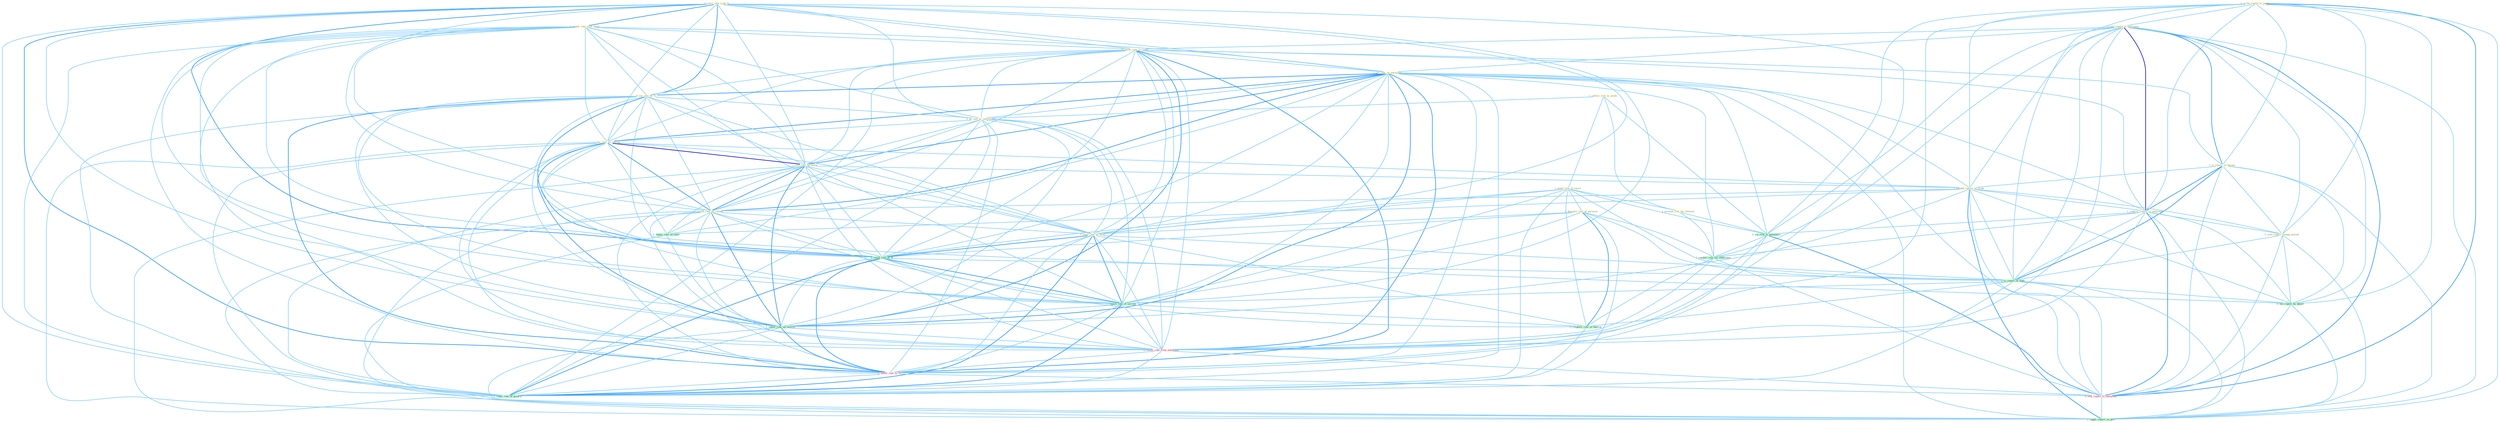 Graph G{ 
    node
    [shape=polygon,style=filled,width=.5,height=.06,color="#BDFCC9",fixedsize=true,fontsize=4,
    fontcolor="#2f4f4f"];
    {node
    [color="#ffffe0", fontcolor="#8b7d6b"] "0_carri_rate_with_% " "0_write_report_to_panel " "0_negoti_rate_with_thrift " "1_reflect_risk_as_profil " "0_told_report_in_entitynam " "0_lower_rate_in_come " "1_cut_rate_on_entitynam " "0_cut_rate_by_% " "0_us_rate_as_instrument " "1_avoid_risk_of_reject " "1_is_report_in_bureau " "1_downsiz_role_of_parastat " "1_rais_rate_on_contain " "1_rais_rate_on_stock " "1_expand_report_on_trade " "1_present_risk_for_investor " "1_set_rate_on_refund " "1_confirm_report_in_entitynam " "0_seen_report_among_patient " "1_slash_rate_of_taxat "}
{node [color="#fff0f5", fontcolor="#b22222"] "0_receiv_rate_from_entitynam " "0_lower_rate_to_% " "0_sent_report_to_entitynam "}
edge [color="#B0E2FF"];

	"0_carri_rate_with_% " -- "0_negoti_rate_with_thrift " [w="2", color="#1e90ff" , len=0.8];
	"0_carri_rate_with_% " -- "0_lower_rate_in_come " [w="1", color="#87cefa" ];
	"0_carri_rate_with_% " -- "1_cut_rate_on_entitynam " [w="1", color="#87cefa" ];
	"0_carri_rate_with_% " -- "0_cut_rate_by_% " [w="2", color="#1e90ff" , len=0.8];
	"0_carri_rate_with_% " -- "0_us_rate_as_instrument " [w="1", color="#87cefa" ];
	"0_carri_rate_with_% " -- "1_rais_rate_on_contain " [w="1", color="#87cefa" ];
	"0_carri_rate_with_% " -- "1_rais_rate_on_stock " [w="1", color="#87cefa" ];
	"0_carri_rate_with_% " -- "1_set_rate_on_refund " [w="1", color="#87cefa" ];
	"0_carri_rate_with_% " -- "1_slash_rate_of_taxat " [w="1", color="#87cefa" ];
	"0_carri_rate_with_% " -- "1_reach_rate_of_% " [w="2", color="#1e90ff" , len=0.8];
	"0_carri_rate_with_% " -- "1_expect_rate_of_increas " [w="1", color="#87cefa" ];
	"0_carri_rate_with_% " -- "1_lower_rate_on_million " [w="1", color="#87cefa" ];
	"0_carri_rate_with_% " -- "0_receiv_rate_from_entitynam " [w="1", color="#87cefa" ];
	"0_carri_rate_with_% " -- "0_lower_rate_to_% " [w="2", color="#1e90ff" , len=0.8];
	"0_carri_rate_with_% " -- "1_reduc_rate_of_growth " [w="1", color="#87cefa" ];
	"0_write_report_to_panel " -- "0_told_report_in_entitynam " [w="1", color="#87cefa" ];
	"0_write_report_to_panel " -- "1_is_report_in_bureau " [w="1", color="#87cefa" ];
	"0_write_report_to_panel " -- "1_expand_report_on_trade " [w="1", color="#87cefa" ];
	"0_write_report_to_panel " -- "1_confirm_report_in_entitynam " [w="1", color="#87cefa" ];
	"0_write_report_to_panel " -- "0_seen_report_among_patient " [w="1", color="#87cefa" ];
	"0_write_report_to_panel " -- "1_wa_risk_to_entitynam " [w="1", color="#87cefa" ];
	"0_write_report_to_panel " -- "1_is_report_of_topic " [w="1", color="#87cefa" ];
	"0_write_report_to_panel " -- "0_file_report_by_phone " [w="1", color="#87cefa" ];
	"0_write_report_to_panel " -- "0_lower_rate_to_% " [w="1", color="#87cefa" ];
	"0_write_report_to_panel " -- "0_sent_report_to_entitynam " [w="2", color="#1e90ff" , len=0.8];
	"0_write_report_to_panel " -- "1_suppli_report_on_plan " [w="1", color="#87cefa" ];
	"0_negoti_rate_with_thrift " -- "0_lower_rate_in_come " [w="1", color="#87cefa" ];
	"0_negoti_rate_with_thrift " -- "1_cut_rate_on_entitynam " [w="1", color="#87cefa" ];
	"0_negoti_rate_with_thrift " -- "0_cut_rate_by_% " [w="1", color="#87cefa" ];
	"0_negoti_rate_with_thrift " -- "0_us_rate_as_instrument " [w="1", color="#87cefa" ];
	"0_negoti_rate_with_thrift " -- "1_rais_rate_on_contain " [w="1", color="#87cefa" ];
	"0_negoti_rate_with_thrift " -- "1_rais_rate_on_stock " [w="1", color="#87cefa" ];
	"0_negoti_rate_with_thrift " -- "1_set_rate_on_refund " [w="1", color="#87cefa" ];
	"0_negoti_rate_with_thrift " -- "1_slash_rate_of_taxat " [w="1", color="#87cefa" ];
	"0_negoti_rate_with_thrift " -- "1_reach_rate_of_% " [w="1", color="#87cefa" ];
	"0_negoti_rate_with_thrift " -- "1_expect_rate_of_increas " [w="1", color="#87cefa" ];
	"0_negoti_rate_with_thrift " -- "1_lower_rate_on_million " [w="1", color="#87cefa" ];
	"0_negoti_rate_with_thrift " -- "0_receiv_rate_from_entitynam " [w="1", color="#87cefa" ];
	"0_negoti_rate_with_thrift " -- "0_lower_rate_to_% " [w="1", color="#87cefa" ];
	"0_negoti_rate_with_thrift " -- "1_reduc_rate_of_growth " [w="1", color="#87cefa" ];
	"1_reflect_risk_as_profil " -- "0_us_rate_as_instrument " [w="1", color="#87cefa" ];
	"1_reflect_risk_as_profil " -- "1_avoid_risk_of_reject " [w="1", color="#87cefa" ];
	"1_reflect_risk_as_profil " -- "1_present_risk_for_investor " [w="1", color="#87cefa" ];
	"1_reflect_risk_as_profil " -- "1_wa_risk_to_entitynam " [w="1", color="#87cefa" ];
	"0_told_report_in_entitynam " -- "0_lower_rate_in_come " [w="1", color="#87cefa" ];
	"0_told_report_in_entitynam " -- "1_cut_rate_on_entitynam " [w="1", color="#87cefa" ];
	"0_told_report_in_entitynam " -- "1_is_report_in_bureau " [w="2", color="#1e90ff" , len=0.8];
	"0_told_report_in_entitynam " -- "1_expand_report_on_trade " [w="1", color="#87cefa" ];
	"0_told_report_in_entitynam " -- "1_confirm_report_in_entitynam " [w="3", color="#0000cd" , len=0.6];
	"0_told_report_in_entitynam " -- "0_seen_report_among_patient " [w="1", color="#87cefa" ];
	"0_told_report_in_entitynam " -- "1_wa_risk_to_entitynam " [w="1", color="#87cefa" ];
	"0_told_report_in_entitynam " -- "1_support_role_for_entitynam " [w="1", color="#87cefa" ];
	"0_told_report_in_entitynam " -- "1_is_report_of_topic " [w="1", color="#87cefa" ];
	"0_told_report_in_entitynam " -- "0_receiv_rate_from_entitynam " [w="1", color="#87cefa" ];
	"0_told_report_in_entitynam " -- "0_file_report_by_phone " [w="1", color="#87cefa" ];
	"0_told_report_in_entitynam " -- "0_sent_report_to_entitynam " [w="2", color="#1e90ff" , len=0.8];
	"0_told_report_in_entitynam " -- "1_suppli_report_on_plan " [w="1", color="#87cefa" ];
	"0_lower_rate_in_come " -- "1_cut_rate_on_entitynam " [w="1", color="#87cefa" ];
	"0_lower_rate_in_come " -- "0_cut_rate_by_% " [w="1", color="#87cefa" ];
	"0_lower_rate_in_come " -- "0_us_rate_as_instrument " [w="1", color="#87cefa" ];
	"0_lower_rate_in_come " -- "1_is_report_in_bureau " [w="1", color="#87cefa" ];
	"0_lower_rate_in_come " -- "1_rais_rate_on_contain " [w="1", color="#87cefa" ];
	"0_lower_rate_in_come " -- "1_rais_rate_on_stock " [w="1", color="#87cefa" ];
	"0_lower_rate_in_come " -- "1_set_rate_on_refund " [w="1", color="#87cefa" ];
	"0_lower_rate_in_come " -- "1_confirm_report_in_entitynam " [w="1", color="#87cefa" ];
	"0_lower_rate_in_come " -- "1_slash_rate_of_taxat " [w="1", color="#87cefa" ];
	"0_lower_rate_in_come " -- "1_reach_rate_of_% " [w="1", color="#87cefa" ];
	"0_lower_rate_in_come " -- "1_expect_rate_of_increas " [w="1", color="#87cefa" ];
	"0_lower_rate_in_come " -- "1_lower_rate_on_million " [w="2", color="#1e90ff" , len=0.8];
	"0_lower_rate_in_come " -- "0_receiv_rate_from_entitynam " [w="1", color="#87cefa" ];
	"0_lower_rate_in_come " -- "0_lower_rate_to_% " [w="2", color="#1e90ff" , len=0.8];
	"0_lower_rate_in_come " -- "1_reduc_rate_of_growth " [w="1", color="#87cefa" ];
	"1_cut_rate_on_entitynam " -- "0_cut_rate_by_% " [w="2", color="#1e90ff" , len=0.8];
	"1_cut_rate_on_entitynam " -- "0_us_rate_as_instrument " [w="1", color="#87cefa" ];
	"1_cut_rate_on_entitynam " -- "1_rais_rate_on_contain " [w="2", color="#1e90ff" , len=0.8];
	"1_cut_rate_on_entitynam " -- "1_rais_rate_on_stock " [w="2", color="#1e90ff" , len=0.8];
	"1_cut_rate_on_entitynam " -- "1_expand_report_on_trade " [w="1", color="#87cefa" ];
	"1_cut_rate_on_entitynam " -- "1_set_rate_on_refund " [w="2", color="#1e90ff" , len=0.8];
	"1_cut_rate_on_entitynam " -- "1_confirm_report_in_entitynam " [w="1", color="#87cefa" ];
	"1_cut_rate_on_entitynam " -- "1_slash_rate_of_taxat " [w="1", color="#87cefa" ];
	"1_cut_rate_on_entitynam " -- "1_wa_risk_to_entitynam " [w="1", color="#87cefa" ];
	"1_cut_rate_on_entitynam " -- "1_impos_rule_on_state " [w="1", color="#87cefa" ];
	"1_cut_rate_on_entitynam " -- "1_support_role_for_entitynam " [w="1", color="#87cefa" ];
	"1_cut_rate_on_entitynam " -- "1_reach_rate_of_% " [w="1", color="#87cefa" ];
	"1_cut_rate_on_entitynam " -- "1_expect_rate_of_increas " [w="1", color="#87cefa" ];
	"1_cut_rate_on_entitynam " -- "1_lower_rate_on_million " [w="2", color="#1e90ff" , len=0.8];
	"1_cut_rate_on_entitynam " -- "0_receiv_rate_from_entitynam " [w="2", color="#1e90ff" , len=0.8];
	"1_cut_rate_on_entitynam " -- "0_lower_rate_to_% " [w="1", color="#87cefa" ];
	"1_cut_rate_on_entitynam " -- "0_sent_report_to_entitynam " [w="1", color="#87cefa" ];
	"1_cut_rate_on_entitynam " -- "1_suppli_report_on_plan " [w="1", color="#87cefa" ];
	"1_cut_rate_on_entitynam " -- "1_reduc_rate_of_growth " [w="1", color="#87cefa" ];
	"0_cut_rate_by_% " -- "0_us_rate_as_instrument " [w="1", color="#87cefa" ];
	"0_cut_rate_by_% " -- "1_rais_rate_on_contain " [w="1", color="#87cefa" ];
	"0_cut_rate_by_% " -- "1_rais_rate_on_stock " [w="1", color="#87cefa" ];
	"0_cut_rate_by_% " -- "1_set_rate_on_refund " [w="1", color="#87cefa" ];
	"0_cut_rate_by_% " -- "1_slash_rate_of_taxat " [w="1", color="#87cefa" ];
	"0_cut_rate_by_% " -- "1_reach_rate_of_% " [w="2", color="#1e90ff" , len=0.8];
	"0_cut_rate_by_% " -- "1_expect_rate_of_increas " [w="1", color="#87cefa" ];
	"0_cut_rate_by_% " -- "1_lower_rate_on_million " [w="1", color="#87cefa" ];
	"0_cut_rate_by_% " -- "0_receiv_rate_from_entitynam " [w="1", color="#87cefa" ];
	"0_cut_rate_by_% " -- "0_file_report_by_phone " [w="1", color="#87cefa" ];
	"0_cut_rate_by_% " -- "0_lower_rate_to_% " [w="2", color="#1e90ff" , len=0.8];
	"0_cut_rate_by_% " -- "1_reduc_rate_of_growth " [w="1", color="#87cefa" ];
	"0_us_rate_as_instrument " -- "1_rais_rate_on_contain " [w="1", color="#87cefa" ];
	"0_us_rate_as_instrument " -- "1_rais_rate_on_stock " [w="1", color="#87cefa" ];
	"0_us_rate_as_instrument " -- "1_set_rate_on_refund " [w="1", color="#87cefa" ];
	"0_us_rate_as_instrument " -- "1_slash_rate_of_taxat " [w="1", color="#87cefa" ];
	"0_us_rate_as_instrument " -- "1_reach_rate_of_% " [w="1", color="#87cefa" ];
	"0_us_rate_as_instrument " -- "1_expect_rate_of_increas " [w="1", color="#87cefa" ];
	"0_us_rate_as_instrument " -- "1_lower_rate_on_million " [w="1", color="#87cefa" ];
	"0_us_rate_as_instrument " -- "0_receiv_rate_from_entitynam " [w="1", color="#87cefa" ];
	"0_us_rate_as_instrument " -- "0_lower_rate_to_% " [w="1", color="#87cefa" ];
	"0_us_rate_as_instrument " -- "1_reduc_rate_of_growth " [w="1", color="#87cefa" ];
	"1_avoid_risk_of_reject " -- "1_downsiz_role_of_parastat " [w="1", color="#87cefa" ];
	"1_avoid_risk_of_reject " -- "1_present_risk_for_investor " [w="1", color="#87cefa" ];
	"1_avoid_risk_of_reject " -- "1_slash_rate_of_taxat " [w="1", color="#87cefa" ];
	"1_avoid_risk_of_reject " -- "1_wa_risk_to_entitynam " [w="1", color="#87cefa" ];
	"1_avoid_risk_of_reject " -- "1_reach_rate_of_% " [w="1", color="#87cefa" ];
	"1_avoid_risk_of_reject " -- "1_is_report_of_topic " [w="1", color="#87cefa" ];
	"1_avoid_risk_of_reject " -- "1_expect_rate_of_increas " [w="1", color="#87cefa" ];
	"1_avoid_risk_of_reject " -- "1_reinforc_role_of_institut " [w="1", color="#87cefa" ];
	"1_avoid_risk_of_reject " -- "1_reduc_rate_of_growth " [w="1", color="#87cefa" ];
	"1_is_report_in_bureau " -- "1_expand_report_on_trade " [w="1", color="#87cefa" ];
	"1_is_report_in_bureau " -- "1_confirm_report_in_entitynam " [w="2", color="#1e90ff" , len=0.8];
	"1_is_report_in_bureau " -- "0_seen_report_among_patient " [w="1", color="#87cefa" ];
	"1_is_report_in_bureau " -- "1_is_report_of_topic " [w="2", color="#1e90ff" , len=0.8];
	"1_is_report_in_bureau " -- "0_file_report_by_phone " [w="1", color="#87cefa" ];
	"1_is_report_in_bureau " -- "0_sent_report_to_entitynam " [w="1", color="#87cefa" ];
	"1_is_report_in_bureau " -- "1_suppli_report_on_plan " [w="1", color="#87cefa" ];
	"1_downsiz_role_of_parastat " -- "1_slash_rate_of_taxat " [w="1", color="#87cefa" ];
	"1_downsiz_role_of_parastat " -- "1_support_role_for_entitynam " [w="1", color="#87cefa" ];
	"1_downsiz_role_of_parastat " -- "1_reach_rate_of_% " [w="1", color="#87cefa" ];
	"1_downsiz_role_of_parastat " -- "1_is_report_of_topic " [w="1", color="#87cefa" ];
	"1_downsiz_role_of_parastat " -- "1_expect_rate_of_increas " [w="1", color="#87cefa" ];
	"1_downsiz_role_of_parastat " -- "1_reinforc_role_of_institut " [w="2", color="#1e90ff" , len=0.8];
	"1_downsiz_role_of_parastat " -- "1_reduc_rate_of_growth " [w="1", color="#87cefa" ];
	"1_rais_rate_on_contain " -- "1_rais_rate_on_stock " [w="3", color="#0000cd" , len=0.6];
	"1_rais_rate_on_contain " -- "1_expand_report_on_trade " [w="1", color="#87cefa" ];
	"1_rais_rate_on_contain " -- "1_set_rate_on_refund " [w="2", color="#1e90ff" , len=0.8];
	"1_rais_rate_on_contain " -- "1_slash_rate_of_taxat " [w="1", color="#87cefa" ];
	"1_rais_rate_on_contain " -- "1_impos_rule_on_state " [w="1", color="#87cefa" ];
	"1_rais_rate_on_contain " -- "1_reach_rate_of_% " [w="1", color="#87cefa" ];
	"1_rais_rate_on_contain " -- "1_expect_rate_of_increas " [w="1", color="#87cefa" ];
	"1_rais_rate_on_contain " -- "1_lower_rate_on_million " [w="2", color="#1e90ff" , len=0.8];
	"1_rais_rate_on_contain " -- "0_receiv_rate_from_entitynam " [w="1", color="#87cefa" ];
	"1_rais_rate_on_contain " -- "0_lower_rate_to_% " [w="1", color="#87cefa" ];
	"1_rais_rate_on_contain " -- "1_suppli_report_on_plan " [w="1", color="#87cefa" ];
	"1_rais_rate_on_contain " -- "1_reduc_rate_of_growth " [w="1", color="#87cefa" ];
	"1_rais_rate_on_stock " -- "1_expand_report_on_trade " [w="1", color="#87cefa" ];
	"1_rais_rate_on_stock " -- "1_set_rate_on_refund " [w="2", color="#1e90ff" , len=0.8];
	"1_rais_rate_on_stock " -- "1_slash_rate_of_taxat " [w="1", color="#87cefa" ];
	"1_rais_rate_on_stock " -- "1_impos_rule_on_state " [w="1", color="#87cefa" ];
	"1_rais_rate_on_stock " -- "1_reach_rate_of_% " [w="1", color="#87cefa" ];
	"1_rais_rate_on_stock " -- "1_expect_rate_of_increas " [w="1", color="#87cefa" ];
	"1_rais_rate_on_stock " -- "1_lower_rate_on_million " [w="2", color="#1e90ff" , len=0.8];
	"1_rais_rate_on_stock " -- "0_receiv_rate_from_entitynam " [w="1", color="#87cefa" ];
	"1_rais_rate_on_stock " -- "0_lower_rate_to_% " [w="1", color="#87cefa" ];
	"1_rais_rate_on_stock " -- "1_suppli_report_on_plan " [w="1", color="#87cefa" ];
	"1_rais_rate_on_stock " -- "1_reduc_rate_of_growth " [w="1", color="#87cefa" ];
	"1_expand_report_on_trade " -- "1_set_rate_on_refund " [w="1", color="#87cefa" ];
	"1_expand_report_on_trade " -- "1_confirm_report_in_entitynam " [w="1", color="#87cefa" ];
	"1_expand_report_on_trade " -- "0_seen_report_among_patient " [w="1", color="#87cefa" ];
	"1_expand_report_on_trade " -- "1_impos_rule_on_state " [w="1", color="#87cefa" ];
	"1_expand_report_on_trade " -- "1_is_report_of_topic " [w="1", color="#87cefa" ];
	"1_expand_report_on_trade " -- "1_lower_rate_on_million " [w="1", color="#87cefa" ];
	"1_expand_report_on_trade " -- "0_file_report_by_phone " [w="1", color="#87cefa" ];
	"1_expand_report_on_trade " -- "0_sent_report_to_entitynam " [w="1", color="#87cefa" ];
	"1_expand_report_on_trade " -- "1_suppli_report_on_plan " [w="2", color="#1e90ff" , len=0.8];
	"1_present_risk_for_investor " -- "1_wa_risk_to_entitynam " [w="1", color="#87cefa" ];
	"1_present_risk_for_investor " -- "1_support_role_for_entitynam " [w="1", color="#87cefa" ];
	"1_set_rate_on_refund " -- "1_slash_rate_of_taxat " [w="1", color="#87cefa" ];
	"1_set_rate_on_refund " -- "1_impos_rule_on_state " [w="1", color="#87cefa" ];
	"1_set_rate_on_refund " -- "1_reach_rate_of_% " [w="1", color="#87cefa" ];
	"1_set_rate_on_refund " -- "1_expect_rate_of_increas " [w="1", color="#87cefa" ];
	"1_set_rate_on_refund " -- "1_lower_rate_on_million " [w="2", color="#1e90ff" , len=0.8];
	"1_set_rate_on_refund " -- "0_receiv_rate_from_entitynam " [w="1", color="#87cefa" ];
	"1_set_rate_on_refund " -- "0_lower_rate_to_% " [w="1", color="#87cefa" ];
	"1_set_rate_on_refund " -- "1_suppli_report_on_plan " [w="1", color="#87cefa" ];
	"1_set_rate_on_refund " -- "1_reduc_rate_of_growth " [w="1", color="#87cefa" ];
	"1_confirm_report_in_entitynam " -- "0_seen_report_among_patient " [w="1", color="#87cefa" ];
	"1_confirm_report_in_entitynam " -- "1_wa_risk_to_entitynam " [w="1", color="#87cefa" ];
	"1_confirm_report_in_entitynam " -- "1_support_role_for_entitynam " [w="1", color="#87cefa" ];
	"1_confirm_report_in_entitynam " -- "1_is_report_of_topic " [w="1", color="#87cefa" ];
	"1_confirm_report_in_entitynam " -- "0_receiv_rate_from_entitynam " [w="1", color="#87cefa" ];
	"1_confirm_report_in_entitynam " -- "0_file_report_by_phone " [w="1", color="#87cefa" ];
	"1_confirm_report_in_entitynam " -- "0_sent_report_to_entitynam " [w="2", color="#1e90ff" , len=0.8];
	"1_confirm_report_in_entitynam " -- "1_suppli_report_on_plan " [w="1", color="#87cefa" ];
	"0_seen_report_among_patient " -- "1_is_report_of_topic " [w="1", color="#87cefa" ];
	"0_seen_report_among_patient " -- "0_file_report_by_phone " [w="1", color="#87cefa" ];
	"0_seen_report_among_patient " -- "0_sent_report_to_entitynam " [w="1", color="#87cefa" ];
	"0_seen_report_among_patient " -- "1_suppli_report_on_plan " [w="1", color="#87cefa" ];
	"1_slash_rate_of_taxat " -- "1_reach_rate_of_% " [w="2", color="#1e90ff" , len=0.8];
	"1_slash_rate_of_taxat " -- "1_is_report_of_topic " [w="1", color="#87cefa" ];
	"1_slash_rate_of_taxat " -- "1_expect_rate_of_increas " [w="2", color="#1e90ff" , len=0.8];
	"1_slash_rate_of_taxat " -- "1_reinforc_role_of_institut " [w="1", color="#87cefa" ];
	"1_slash_rate_of_taxat " -- "1_lower_rate_on_million " [w="1", color="#87cefa" ];
	"1_slash_rate_of_taxat " -- "0_receiv_rate_from_entitynam " [w="1", color="#87cefa" ];
	"1_slash_rate_of_taxat " -- "0_lower_rate_to_% " [w="1", color="#87cefa" ];
	"1_slash_rate_of_taxat " -- "1_reduc_rate_of_growth " [w="2", color="#1e90ff" , len=0.8];
	"1_wa_risk_to_entitynam " -- "1_support_role_for_entitynam " [w="1", color="#87cefa" ];
	"1_wa_risk_to_entitynam " -- "0_receiv_rate_from_entitynam " [w="1", color="#87cefa" ];
	"1_wa_risk_to_entitynam " -- "0_lower_rate_to_% " [w="1", color="#87cefa" ];
	"1_wa_risk_to_entitynam " -- "0_sent_report_to_entitynam " [w="2", color="#1e90ff" , len=0.8];
	"1_impos_rule_on_state " -- "1_lower_rate_on_million " [w="1", color="#87cefa" ];
	"1_impos_rule_on_state " -- "1_suppli_report_on_plan " [w="1", color="#87cefa" ];
	"1_support_role_for_entitynam " -- "1_reinforc_role_of_institut " [w="1", color="#87cefa" ];
	"1_support_role_for_entitynam " -- "0_receiv_rate_from_entitynam " [w="1", color="#87cefa" ];
	"1_support_role_for_entitynam " -- "0_sent_report_to_entitynam " [w="1", color="#87cefa" ];
	"1_reach_rate_of_% " -- "1_is_report_of_topic " [w="1", color="#87cefa" ];
	"1_reach_rate_of_% " -- "1_expect_rate_of_increas " [w="2", color="#1e90ff" , len=0.8];
	"1_reach_rate_of_% " -- "1_reinforc_role_of_institut " [w="1", color="#87cefa" ];
	"1_reach_rate_of_% " -- "1_lower_rate_on_million " [w="1", color="#87cefa" ];
	"1_reach_rate_of_% " -- "0_receiv_rate_from_entitynam " [w="1", color="#87cefa" ];
	"1_reach_rate_of_% " -- "0_lower_rate_to_% " [w="2", color="#1e90ff" , len=0.8];
	"1_reach_rate_of_% " -- "1_reduc_rate_of_growth " [w="2", color="#1e90ff" , len=0.8];
	"1_is_report_of_topic " -- "1_expect_rate_of_increas " [w="1", color="#87cefa" ];
	"1_is_report_of_topic " -- "1_reinforc_role_of_institut " [w="1", color="#87cefa" ];
	"1_is_report_of_topic " -- "0_file_report_by_phone " [w="1", color="#87cefa" ];
	"1_is_report_of_topic " -- "0_sent_report_to_entitynam " [w="1", color="#87cefa" ];
	"1_is_report_of_topic " -- "1_suppli_report_on_plan " [w="1", color="#87cefa" ];
	"1_is_report_of_topic " -- "1_reduc_rate_of_growth " [w="1", color="#87cefa" ];
	"1_expect_rate_of_increas " -- "1_reinforc_role_of_institut " [w="1", color="#87cefa" ];
	"1_expect_rate_of_increas " -- "1_lower_rate_on_million " [w="1", color="#87cefa" ];
	"1_expect_rate_of_increas " -- "0_receiv_rate_from_entitynam " [w="1", color="#87cefa" ];
	"1_expect_rate_of_increas " -- "0_lower_rate_to_% " [w="1", color="#87cefa" ];
	"1_expect_rate_of_increas " -- "1_reduc_rate_of_growth " [w="2", color="#1e90ff" , len=0.8];
	"1_reinforc_role_of_institut " -- "1_reduc_rate_of_growth " [w="1", color="#87cefa" ];
	"1_lower_rate_on_million " -- "0_receiv_rate_from_entitynam " [w="1", color="#87cefa" ];
	"1_lower_rate_on_million " -- "0_lower_rate_to_% " [w="2", color="#1e90ff" , len=0.8];
	"1_lower_rate_on_million " -- "1_suppli_report_on_plan " [w="1", color="#87cefa" ];
	"1_lower_rate_on_million " -- "1_reduc_rate_of_growth " [w="1", color="#87cefa" ];
	"0_receiv_rate_from_entitynam " -- "0_lower_rate_to_% " [w="1", color="#87cefa" ];
	"0_receiv_rate_from_entitynam " -- "0_sent_report_to_entitynam " [w="1", color="#87cefa" ];
	"0_receiv_rate_from_entitynam " -- "1_reduc_rate_of_growth " [w="1", color="#87cefa" ];
	"0_file_report_by_phone " -- "0_sent_report_to_entitynam " [w="1", color="#87cefa" ];
	"0_file_report_by_phone " -- "1_suppli_report_on_plan " [w="1", color="#87cefa" ];
	"0_lower_rate_to_% " -- "0_sent_report_to_entitynam " [w="1", color="#87cefa" ];
	"0_lower_rate_to_% " -- "1_reduc_rate_of_growth " [w="1", color="#87cefa" ];
	"0_sent_report_to_entitynam " -- "1_suppli_report_on_plan " [w="1", color="#87cefa" ];
}